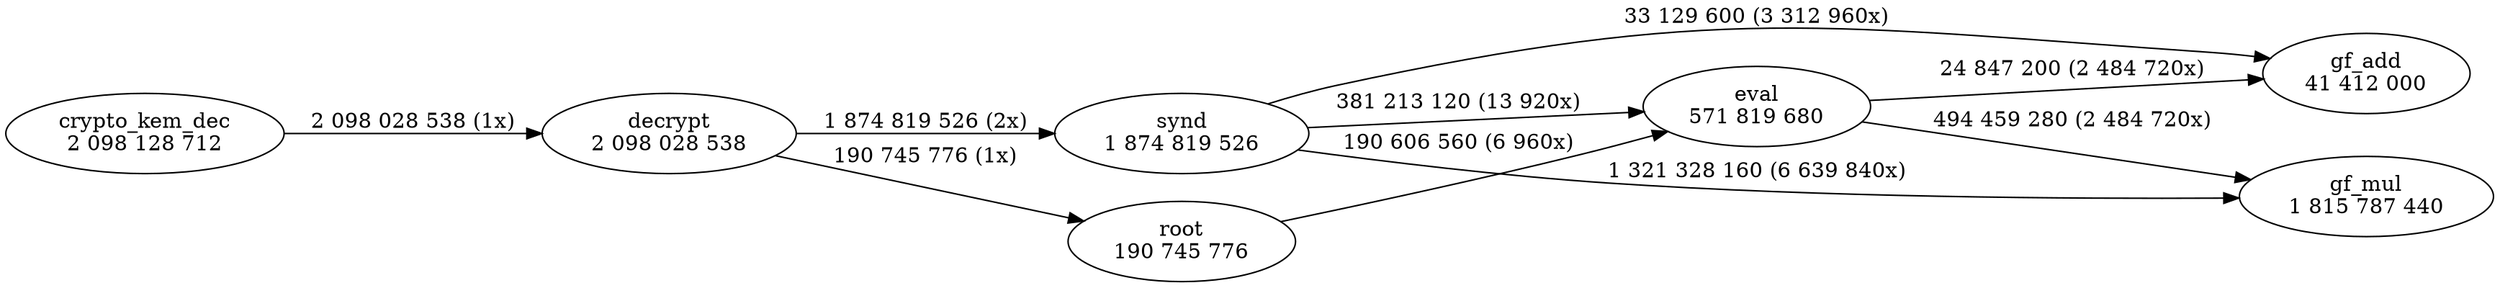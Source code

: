 digraph "callgraph" {
  rankdir=LR;
  F556255f788b0 [label="decrypt\n2 098 028 538"];
  F556255f79a60 [label="synd\n1 874 819 526"];
  F556255f7aa50 [label="root\n190 745 776"];
  F556255f9d510 [label="gf_mul\n1 815 787 440"];
  F55625607f090 [label="eval\n571 819 680"];
  F55625607f840 [label="gf_add\n41 412 000"];
  F55625609c4b0 [label="crypto_kem_dec\n2 098 128 712"];
  F556255f788b0 -> F556255f79a60 [weight=3,label="1 874 819 526 (2x)"];
  F556255f788b0 -> F556255f7aa50 [weight=2,label="190 745 776 (1x)"];
  F556255f79a60 -> F556255f9d510 [weight=3,label="1 321 328 160 (6 639 840x)"];
  F556255f79a60 -> F55625607f090 [weight=2,label="381 213 120 (13 920x)"];
  F556255f79a60 -> F55625607f840 [weight=2,label="33 129 600 (3 312 960x)"];
  F556255f7aa50 -> F55625607f090 [weight=2,label="190 606 560 (6 960x)"];
  F55625607f090 -> F556255f9d510 [weight=2,label="494 459 280 (2 484 720x)"];
  F55625607f090 -> F55625607f840 [weight=2,label="24 847 200 (2 484 720x)"];
  F55625609c4b0 -> F556255f788b0 [weight=3,label="2 098 028 538 (1x)"];
}

